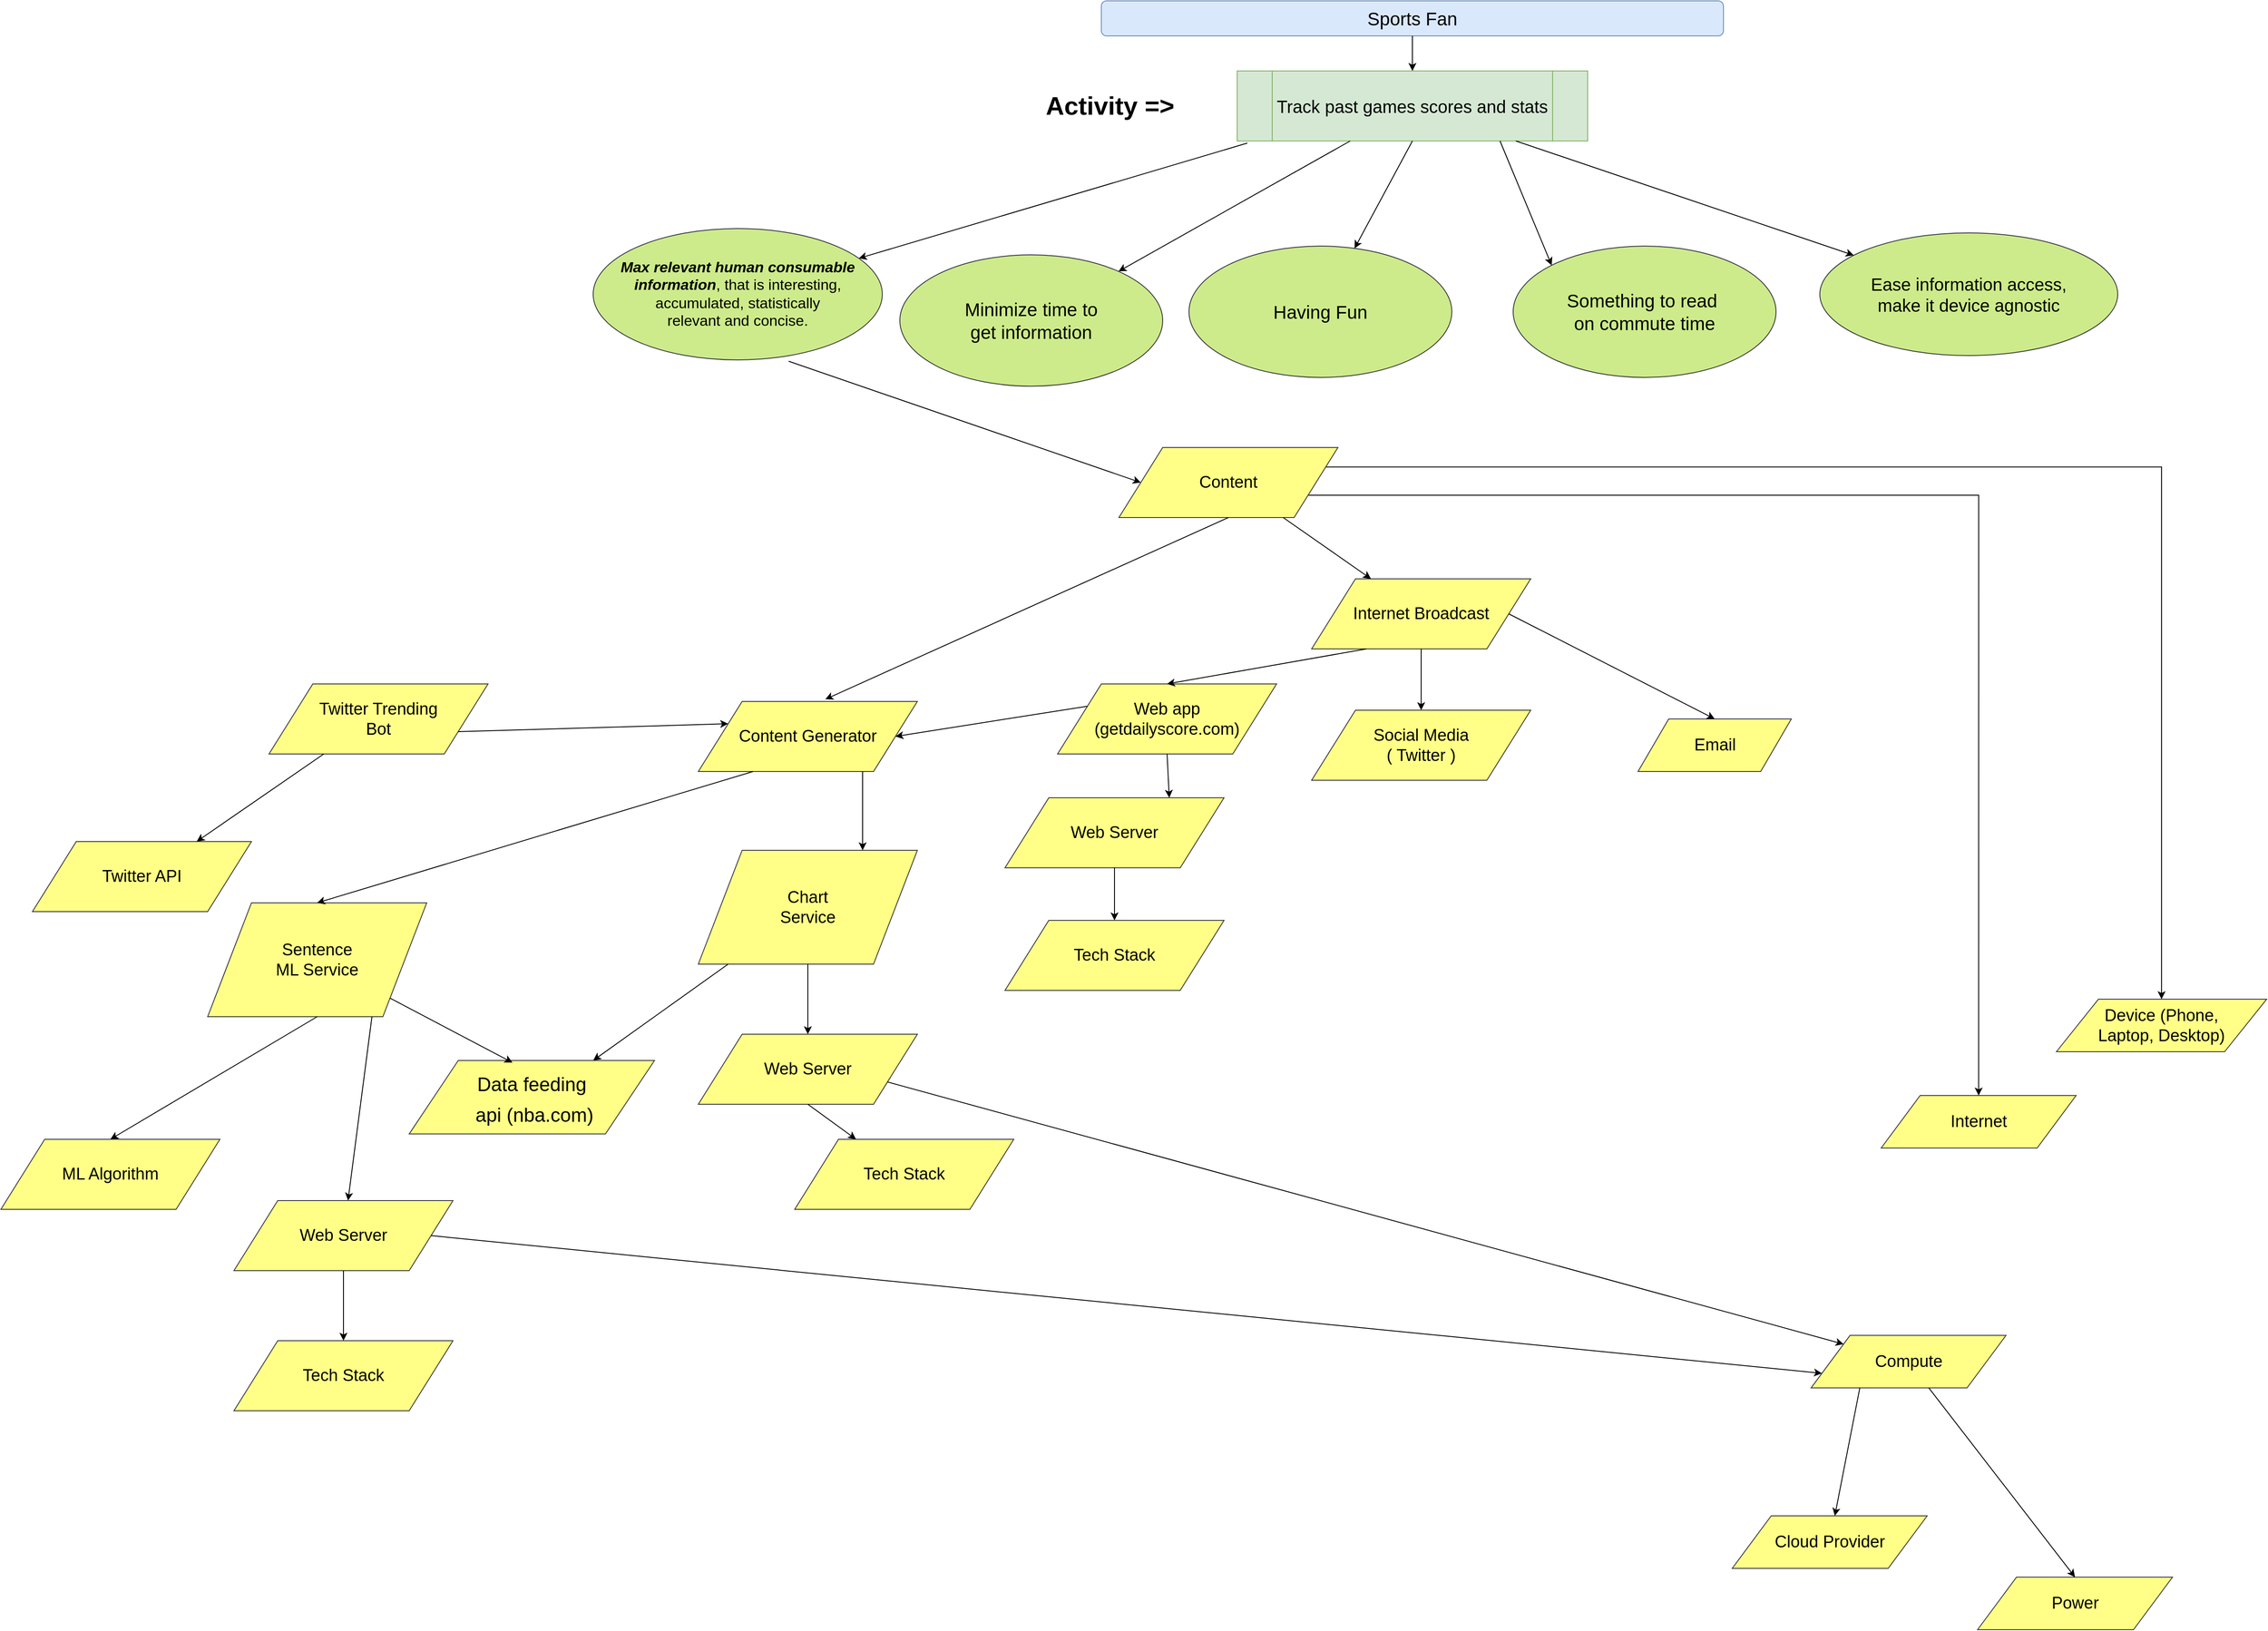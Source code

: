 <mxfile version="12.5.5" type="device"><diagram name="Page-1" id="42789a77-a242-8287-6e28-9cd8cfd52e62"><mxGraphModel dx="3656" dy="1946" grid="1" gridSize="10" guides="1" tooltips="1" connect="1" arrows="1" fold="1" page="1" pageScale="1" pageWidth="1100" pageHeight="850" background="#ffffff" math="0" shadow="0"><root><mxCell id="0"/><mxCell id="1" parent="0"/><mxCell id="Sqfoyh81WpPyErl1hCWX-1" value="Sports Fan" style="rounded=1;whiteSpace=wrap;html=1;fillColor=#dae8fc;strokeColor=#6c8ebf;fontSize=21;" parent="1" vertex="1"><mxGeometry x="440" y="-810" width="710" height="40" as="geometry"/></mxCell><mxCell id="Sqfoyh81WpPyErl1hCWX-2" value="Activity =&amp;gt;" style="text;html=1;strokeColor=none;fillColor=none;align=center;verticalAlign=middle;whiteSpace=wrap;rounded=0;fontStyle=1;fontSize=29;" parent="1" vertex="1"><mxGeometry x="320" y="-722.5" width="260" height="65" as="geometry"/></mxCell><mxCell id="Sqfoyh81WpPyErl1hCWX-3" value="Track past games scores and stats" style="shape=process;whiteSpace=wrap;html=1;backgroundOutline=1;fillColor=#d5e8d4;strokeColor=#82b366;fontSize=20;fontStyle=0" parent="1" vertex="1"><mxGeometry x="595" y="-730" width="400" height="80" as="geometry"/></mxCell><mxCell id="Sqfoyh81WpPyErl1hCWX-4" value="&lt;span style=&quot;font-size: 17px&quot;&gt;&lt;b style=&quot;font-style: italic ; font-size: 17px&quot;&gt;Max relevant human consumable &lt;br&gt;information&lt;/b&gt;&lt;/span&gt;, that is interesting, accumulated, statistically &lt;br&gt;relevant and concise." style="ellipse;whiteSpace=wrap;html=1;fillColor=#cdeb8b;strokeColor=#36393d;fontSize=17;" parent="1" vertex="1"><mxGeometry x="-140" y="-550" width="330" height="150" as="geometry"/></mxCell><mxCell id="Sqfoyh81WpPyErl1hCWX-7" value="Minimize time to &lt;br&gt;get information" style="ellipse;whiteSpace=wrap;html=1;fillColor=#cdeb8b;strokeColor=#36393d;fontSize=21;" parent="1" vertex="1"><mxGeometry x="210" y="-520" width="300" height="150" as="geometry"/></mxCell><mxCell id="Sqfoyh81WpPyErl1hCWX-8" value="Ease information access, &lt;br&gt;make it device agnostic" style="ellipse;whiteSpace=wrap;html=1;fillColor=#cdeb8b;strokeColor=#36393d;fontSize=20;" parent="1" vertex="1"><mxGeometry x="1260" y="-545" width="340" height="140" as="geometry"/></mxCell><mxCell id="Sqfoyh81WpPyErl1hCWX-10" value="" style="endArrow=classic;html=1;exitX=0.029;exitY=1.03;exitDx=0;exitDy=0;exitPerimeter=0;" parent="1" source="Sqfoyh81WpPyErl1hCWX-3" target="Sqfoyh81WpPyErl1hCWX-4" edge="1"><mxGeometry width="50" height="50" relative="1" as="geometry"><mxPoint x="280" y="-350" as="sourcePoint"/><mxPoint x="70" y="-40" as="targetPoint"/></mxGeometry></mxCell><mxCell id="Sqfoyh81WpPyErl1hCWX-11" value="" style="endArrow=classic;html=1;" parent="1" source="Sqfoyh81WpPyErl1hCWX-3" target="Sqfoyh81WpPyErl1hCWX-7" edge="1"><mxGeometry width="50" height="50" relative="1" as="geometry"><mxPoint x="10" y="-110" as="sourcePoint"/><mxPoint x="60" y="-160" as="targetPoint"/></mxGeometry></mxCell><mxCell id="Sqfoyh81WpPyErl1hCWX-12" value="" style="endArrow=classic;html=1;" parent="1" source="Sqfoyh81WpPyErl1hCWX-3" target="Sqfoyh81WpPyErl1hCWX-8" edge="1"><mxGeometry width="50" height="50" relative="1" as="geometry"><mxPoint x="10" y="-110" as="sourcePoint"/><mxPoint x="60" y="-160" as="targetPoint"/></mxGeometry></mxCell><mxCell id="Sqfoyh81WpPyErl1hCWX-14" value="" style="endArrow=classic;html=1;fontSize=19;" parent="1" source="Sqfoyh81WpPyErl1hCWX-1" target="Sqfoyh81WpPyErl1hCWX-3" edge="1"><mxGeometry width="50" height="50" relative="1" as="geometry"><mxPoint x="50" y="-410" as="sourcePoint"/><mxPoint x="100" y="-460" as="targetPoint"/></mxGeometry></mxCell><mxCell id="Sqfoyh81WpPyErl1hCWX-27" value="Email" style="shape=parallelogram;perimeter=parallelogramPerimeter;whiteSpace=wrap;html=1;fontSize=19;fillColor=#ffff88;strokeColor=#36393d;" parent="1" vertex="1"><mxGeometry x="1052.5" y="10" width="175" height="60" as="geometry"/></mxCell><mxCell id="Sqfoyh81WpPyErl1hCWX-29" value="Device (Phone, &lt;br&gt;Laptop, Desktop)" style="shape=parallelogram;perimeter=parallelogramPerimeter;whiteSpace=wrap;html=1;fontSize=19;fillColor=#ffff88;strokeColor=#36393d;" parent="1" vertex="1"><mxGeometry x="1530" y="330" width="240" height="60" as="geometry"/></mxCell><mxCell id="Sqfoyh81WpPyErl1hCWX-30" value="Internet" style="shape=parallelogram;perimeter=parallelogramPerimeter;whiteSpace=wrap;html=1;fontSize=19;fillColor=#ffff88;strokeColor=#36393d;" parent="1" vertex="1"><mxGeometry x="1330" y="440" width="222.5" height="60" as="geometry"/></mxCell><mxCell id="Sqfoyh81WpPyErl1hCWX-59" value="&lt;font style=&quot;font-size: 22px&quot;&gt;Data feeding&lt;br&gt;&amp;nbsp;api (nba.com)&lt;/font&gt;" style="shape=parallelogram;perimeter=parallelogramPerimeter;whiteSpace=wrap;html=1;fontSize=29;fillColor=#ffff88;strokeColor=#36393d;" parent="1" vertex="1"><mxGeometry x="-350" y="400" width="280" height="83.91" as="geometry"/></mxCell><mxCell id="lyD-HpiRpPjOEnl6V3W5-5" value="Web app &lt;br&gt;(getdailyscore.com)" style="shape=parallelogram;perimeter=parallelogramPerimeter;whiteSpace=wrap;html=1;fontSize=19;fillColor=#ffff88;strokeColor=#36393d;" parent="1" vertex="1"><mxGeometry x="390" y="-30" width="250" height="80" as="geometry"/></mxCell><mxCell id="IzNHaIqhkJBboBlYr7tV-2" value="Having Fun" style="ellipse;whiteSpace=wrap;html=1;fillColor=#cdeb8b;strokeColor=#36393d;fontSize=21;" parent="1" vertex="1"><mxGeometry x="540" y="-530" width="300" height="150" as="geometry"/></mxCell><mxCell id="IzNHaIqhkJBboBlYr7tV-6" value="Something to read&amp;nbsp;&lt;br&gt;on commute time" style="ellipse;whiteSpace=wrap;html=1;fillColor=#cdeb8b;strokeColor=#36393d;fontSize=21;" parent="1" vertex="1"><mxGeometry x="910" y="-530" width="300" height="150" as="geometry"/></mxCell><mxCell id="IzNHaIqhkJBboBlYr7tV-8" value="" style="endArrow=classic;html=1;exitX=0.5;exitY=1;exitDx=0;exitDy=0;" parent="1" source="Sqfoyh81WpPyErl1hCWX-3" target="IzNHaIqhkJBboBlYr7tV-2" edge="1"><mxGeometry width="50" height="50" relative="1" as="geometry"><mxPoint x="110" y="-190" as="sourcePoint"/><mxPoint x="160" y="-240" as="targetPoint"/></mxGeometry></mxCell><mxCell id="IzNHaIqhkJBboBlYr7tV-10" value="" style="endArrow=classic;html=1;exitX=0.75;exitY=1;exitDx=0;exitDy=0;entryX=0;entryY=0;entryDx=0;entryDy=0;" parent="1" source="Sqfoyh81WpPyErl1hCWX-3" target="IzNHaIqhkJBboBlYr7tV-6" edge="1"><mxGeometry width="50" height="50" relative="1" as="geometry"><mxPoint x="750" y="-230" as="sourcePoint"/><mxPoint x="800" y="-280" as="targetPoint"/></mxGeometry></mxCell><mxCell id="IzNHaIqhkJBboBlYr7tV-52" style="edgeStyle=orthogonalEdgeStyle;rounded=0;orthogonalLoop=1;jettySize=auto;html=1;exitX=1;exitY=0.25;exitDx=0;exitDy=0;entryX=0.5;entryY=0;entryDx=0;entryDy=0;" parent="1" source="IzNHaIqhkJBboBlYr7tV-11" target="Sqfoyh81WpPyErl1hCWX-29" edge="1"><mxGeometry relative="1" as="geometry"/></mxCell><mxCell id="IzNHaIqhkJBboBlYr7tV-54" style="edgeStyle=orthogonalEdgeStyle;rounded=0;orthogonalLoop=1;jettySize=auto;html=1;exitX=1;exitY=0.75;exitDx=0;exitDy=0;entryX=0.5;entryY=0;entryDx=0;entryDy=0;" parent="1" source="IzNHaIqhkJBboBlYr7tV-11" target="Sqfoyh81WpPyErl1hCWX-30" edge="1"><mxGeometry relative="1" as="geometry"/></mxCell><mxCell id="IzNHaIqhkJBboBlYr7tV-11" value="Content" style="shape=parallelogram;perimeter=parallelogramPerimeter;whiteSpace=wrap;html=1;fontSize=19;fillColor=#ffff88;strokeColor=#36393d;" parent="1" vertex="1"><mxGeometry x="460" y="-300" width="250" height="80" as="geometry"/></mxCell><mxCell id="IzNHaIqhkJBboBlYr7tV-13" value="Internet Broadcast" style="shape=parallelogram;perimeter=parallelogramPerimeter;whiteSpace=wrap;html=1;fontSize=19;fillColor=#ffff88;strokeColor=#36393d;" parent="1" vertex="1"><mxGeometry x="680" y="-150" width="250" height="80" as="geometry"/></mxCell><mxCell id="IzNHaIqhkJBboBlYr7tV-14" value="Social Media &lt;br&gt;( Twitter )" style="shape=parallelogram;perimeter=parallelogramPerimeter;whiteSpace=wrap;html=1;fontSize=19;fillColor=#ffff88;strokeColor=#36393d;" parent="1" vertex="1"><mxGeometry x="680" width="250" height="80" as="geometry"/></mxCell><mxCell id="IzNHaIqhkJBboBlYr7tV-16" value="Content Generator" style="shape=parallelogram;perimeter=parallelogramPerimeter;whiteSpace=wrap;html=1;fontSize=19;fillColor=#ffff88;strokeColor=#36393d;" parent="1" vertex="1"><mxGeometry x="-20" y="-10" width="250" height="80" as="geometry"/></mxCell><mxCell id="IzNHaIqhkJBboBlYr7tV-17" value="Chart&lt;br&gt;Service" style="shape=parallelogram;perimeter=parallelogramPerimeter;whiteSpace=wrap;html=1;fontSize=19;fillColor=#ffff88;strokeColor=#36393d;" parent="1" vertex="1"><mxGeometry x="-20" y="160" width="250" height="130" as="geometry"/></mxCell><mxCell id="IzNHaIqhkJBboBlYr7tV-19" value="Web Server" style="shape=parallelogram;perimeter=parallelogramPerimeter;whiteSpace=wrap;html=1;fontSize=19;fillColor=#ffff88;strokeColor=#36393d;" parent="1" vertex="1"><mxGeometry x="330" y="100" width="250" height="80" as="geometry"/></mxCell><mxCell id="IzNHaIqhkJBboBlYr7tV-20" value="Tech Stack" style="shape=parallelogram;perimeter=parallelogramPerimeter;whiteSpace=wrap;html=1;fontSize=19;fillColor=#ffff88;strokeColor=#36393d;" parent="1" vertex="1"><mxGeometry x="330" y="240" width="250" height="80" as="geometry"/></mxCell><mxCell id="IzNHaIqhkJBboBlYr7tV-21" value="Web Server" style="shape=parallelogram;perimeter=parallelogramPerimeter;whiteSpace=wrap;html=1;fontSize=19;fillColor=#ffff88;strokeColor=#36393d;" parent="1" vertex="1"><mxGeometry x="-20" y="370" width="250" height="80" as="geometry"/></mxCell><mxCell id="IzNHaIqhkJBboBlYr7tV-22" value="Tech Stack" style="shape=parallelogram;perimeter=parallelogramPerimeter;whiteSpace=wrap;html=1;fontSize=19;fillColor=#ffff88;strokeColor=#36393d;" parent="1" vertex="1"><mxGeometry x="90" y="490" width="250" height="80" as="geometry"/></mxCell><mxCell id="IzNHaIqhkJBboBlYr7tV-24" value="Compute" style="shape=parallelogram;perimeter=parallelogramPerimeter;whiteSpace=wrap;html=1;fontSize=19;fillColor=#ffff88;strokeColor=#36393d;" parent="1" vertex="1"><mxGeometry x="1250" y="713.91" width="222.5" height="60" as="geometry"/></mxCell><mxCell id="IzNHaIqhkJBboBlYr7tV-25" value="Power" style="shape=parallelogram;perimeter=parallelogramPerimeter;whiteSpace=wrap;html=1;fontSize=19;fillColor=#ffff88;strokeColor=#36393d;" parent="1" vertex="1"><mxGeometry x="1440" y="990" width="222.5" height="60" as="geometry"/></mxCell><mxCell id="IzNHaIqhkJBboBlYr7tV-26" value="Sentence &lt;br&gt;ML Service" style="shape=parallelogram;perimeter=parallelogramPerimeter;whiteSpace=wrap;html=1;fontSize=19;fillColor=#ffff88;strokeColor=#36393d;" parent="1" vertex="1"><mxGeometry x="-580" y="220" width="250" height="130" as="geometry"/></mxCell><mxCell id="IzNHaIqhkJBboBlYr7tV-32" value="Web Server" style="shape=parallelogram;perimeter=parallelogramPerimeter;whiteSpace=wrap;html=1;fontSize=19;fillColor=#ffff88;strokeColor=#36393d;" parent="1" vertex="1"><mxGeometry x="-550" y="560" width="250" height="80" as="geometry"/></mxCell><mxCell id="IzNHaIqhkJBboBlYr7tV-28" value="Tech Stack" style="shape=parallelogram;perimeter=parallelogramPerimeter;whiteSpace=wrap;html=1;fontSize=19;fillColor=#ffff88;strokeColor=#36393d;" parent="1" vertex="1"><mxGeometry x="-550" y="720.0" width="250" height="80" as="geometry"/></mxCell><mxCell id="IzNHaIqhkJBboBlYr7tV-29" value="Twitter Trending&lt;br&gt;Bot" style="shape=parallelogram;perimeter=parallelogramPerimeter;whiteSpace=wrap;html=1;fontSize=19;fillColor=#ffff88;strokeColor=#36393d;" parent="1" vertex="1"><mxGeometry x="-510" y="-30" width="250" height="80" as="geometry"/></mxCell><mxCell id="IzNHaIqhkJBboBlYr7tV-34" value="ML Algorithm" style="shape=parallelogram;perimeter=parallelogramPerimeter;whiteSpace=wrap;html=1;fontSize=19;fillColor=#ffff88;strokeColor=#36393d;" parent="1" vertex="1"><mxGeometry x="-816" y="490" width="250" height="80" as="geometry"/></mxCell><mxCell id="IzNHaIqhkJBboBlYr7tV-37" value="Twitter API" style="shape=parallelogram;perimeter=parallelogramPerimeter;whiteSpace=wrap;html=1;fontSize=19;fillColor=#ffff88;strokeColor=#36393d;" parent="1" vertex="1"><mxGeometry x="-780" y="150" width="250" height="80" as="geometry"/></mxCell><mxCell id="IzNHaIqhkJBboBlYr7tV-43" value="" style="endArrow=classic;html=1;exitX=0.676;exitY=1.01;exitDx=0;exitDy=0;exitPerimeter=0;entryX=0;entryY=0.5;entryDx=0;entryDy=0;" parent="1" source="Sqfoyh81WpPyErl1hCWX-4" target="IzNHaIqhkJBboBlYr7tV-11" edge="1"><mxGeometry width="50" height="50" relative="1" as="geometry"><mxPoint x="100" y="-210" as="sourcePoint"/><mxPoint x="150" y="-260" as="targetPoint"/></mxGeometry></mxCell><mxCell id="IzNHaIqhkJBboBlYr7tV-44" value="" style="endArrow=classic;html=1;exitX=0.5;exitY=1;exitDx=0;exitDy=0;entryX=0.58;entryY=-0.031;entryDx=0;entryDy=0;entryPerimeter=0;" parent="1" source="IzNHaIqhkJBboBlYr7tV-11" target="IzNHaIqhkJBboBlYr7tV-16" edge="1"><mxGeometry width="50" height="50" relative="1" as="geometry"><mxPoint x="240" y="-140" as="sourcePoint"/><mxPoint x="290" y="-190" as="targetPoint"/></mxGeometry></mxCell><mxCell id="IzNHaIqhkJBboBlYr7tV-45" value="" style="endArrow=classic;html=1;exitX=0.75;exitY=1;exitDx=0;exitDy=0;" parent="1" source="IzNHaIqhkJBboBlYr7tV-11" target="IzNHaIqhkJBboBlYr7tV-13" edge="1"><mxGeometry width="50" height="50" relative="1" as="geometry"><mxPoint x="1250" y="-200" as="sourcePoint"/><mxPoint x="1300" y="-250" as="targetPoint"/></mxGeometry></mxCell><mxCell id="IzNHaIqhkJBboBlYr7tV-46" value="" style="endArrow=classic;html=1;exitX=0.5;exitY=1;exitDx=0;exitDy=0;" parent="1" source="IzNHaIqhkJBboBlYr7tV-13" target="IzNHaIqhkJBboBlYr7tV-14" edge="1"><mxGeometry width="50" height="50" relative="1" as="geometry"><mxPoint x="1200" y="-80" as="sourcePoint"/><mxPoint x="1250" y="-130" as="targetPoint"/></mxGeometry></mxCell><mxCell id="IzNHaIqhkJBboBlYr7tV-47" value="" style="endArrow=classic;html=1;exitX=1;exitY=0.5;exitDx=0;exitDy=0;entryX=0.5;entryY=0;entryDx=0;entryDy=0;" parent="1" source="IzNHaIqhkJBboBlYr7tV-13" target="Sqfoyh81WpPyErl1hCWX-27" edge="1"><mxGeometry width="50" height="50" relative="1" as="geometry"><mxPoint x="1120" y="-50" as="sourcePoint"/><mxPoint x="1170" y="-100" as="targetPoint"/></mxGeometry></mxCell><mxCell id="IzNHaIqhkJBboBlYr7tV-48" value="" style="endArrow=classic;html=1;exitX=0.25;exitY=1;exitDx=0;exitDy=0;entryX=0.5;entryY=0;entryDx=0;entryDy=0;" parent="1" source="IzNHaIqhkJBboBlYr7tV-13" target="lyD-HpiRpPjOEnl6V3W5-5" edge="1"><mxGeometry width="50" height="50" relative="1" as="geometry"><mxPoint x="500" as="sourcePoint"/><mxPoint x="550" y="-50" as="targetPoint"/></mxGeometry></mxCell><mxCell id="IzNHaIqhkJBboBlYr7tV-49" value="" style="endArrow=classic;html=1;exitX=0.5;exitY=1;exitDx=0;exitDy=0;entryX=0.75;entryY=0;entryDx=0;entryDy=0;" parent="1" source="lyD-HpiRpPjOEnl6V3W5-5" target="IzNHaIqhkJBboBlYr7tV-19" edge="1"><mxGeometry width="50" height="50" relative="1" as="geometry"><mxPoint x="800" y="340" as="sourcePoint"/><mxPoint x="850" y="290" as="targetPoint"/></mxGeometry></mxCell><mxCell id="IzNHaIqhkJBboBlYr7tV-50" value="" style="endArrow=classic;html=1;exitX=0.5;exitY=1;exitDx=0;exitDy=0;entryX=0.5;entryY=0;entryDx=0;entryDy=0;" parent="1" source="IzNHaIqhkJBboBlYr7tV-19" target="IzNHaIqhkJBboBlYr7tV-20" edge="1"><mxGeometry width="50" height="50" relative="1" as="geometry"><mxPoint x="780" y="450" as="sourcePoint"/><mxPoint x="830" y="400" as="targetPoint"/></mxGeometry></mxCell><mxCell id="IzNHaIqhkJBboBlYr7tV-55" value="" style="endArrow=classic;html=1;exitX=0.25;exitY=1;exitDx=0;exitDy=0;entryX=0.5;entryY=0;entryDx=0;entryDy=0;" parent="1" source="IzNHaIqhkJBboBlYr7tV-16" target="IzNHaIqhkJBboBlYr7tV-26" edge="1"><mxGeometry width="50" height="50" relative="1" as="geometry"><mxPoint x="-620" y="310" as="sourcePoint"/><mxPoint x="-570" y="260" as="targetPoint"/></mxGeometry></mxCell><mxCell id="IzNHaIqhkJBboBlYr7tV-56" value="" style="endArrow=classic;html=1;exitX=0.75;exitY=1;exitDx=0;exitDy=0;entryX=0.75;entryY=0;entryDx=0;entryDy=0;" parent="1" source="IzNHaIqhkJBboBlYr7tV-16" target="IzNHaIqhkJBboBlYr7tV-17" edge="1"><mxGeometry width="50" height="50" relative="1" as="geometry"><mxPoint x="280" y="100" as="sourcePoint"/><mxPoint x="330" y="50" as="targetPoint"/></mxGeometry></mxCell><mxCell id="IzNHaIqhkJBboBlYr7tV-57" value="" style="endArrow=classic;html=1;exitX=0.5;exitY=1;exitDx=0;exitDy=0;" parent="1" source="IzNHaIqhkJBboBlYr7tV-17" target="IzNHaIqhkJBboBlYr7tV-21" edge="1"><mxGeometry width="50" height="50" relative="1" as="geometry"><mxPoint x="370" y="920" as="sourcePoint"/><mxPoint x="420" y="870" as="targetPoint"/></mxGeometry></mxCell><mxCell id="IzNHaIqhkJBboBlYr7tV-59" value="" style="endArrow=classic;html=1;exitX=0.5;exitY=1;exitDx=0;exitDy=0;entryX=0.5;entryY=0;entryDx=0;entryDy=0;" parent="1" source="IzNHaIqhkJBboBlYr7tV-26" target="IzNHaIqhkJBboBlYr7tV-34" edge="1"><mxGeometry width="50" height="50" relative="1" as="geometry"><mxPoint x="-530" y="910" as="sourcePoint"/><mxPoint x="-480" y="860" as="targetPoint"/></mxGeometry></mxCell><mxCell id="IzNHaIqhkJBboBlYr7tV-60" value="" style="endArrow=classic;html=1;exitX=0.75;exitY=1;exitDx=0;exitDy=0;" parent="1" source="IzNHaIqhkJBboBlYr7tV-26" target="IzNHaIqhkJBboBlYr7tV-32" edge="1"><mxGeometry width="50" height="50" relative="1" as="geometry"><mxPoint x="-550" y="900" as="sourcePoint"/><mxPoint x="-500" y="850" as="targetPoint"/></mxGeometry></mxCell><mxCell id="IzNHaIqhkJBboBlYr7tV-61" value="" style="endArrow=classic;html=1;exitX=0.25;exitY=1;exitDx=0;exitDy=0;entryX=0.75;entryY=0;entryDx=0;entryDy=0;" parent="1" source="IzNHaIqhkJBboBlYr7tV-29" target="IzNHaIqhkJBboBlYr7tV-37" edge="1"><mxGeometry width="50" height="50" relative="1" as="geometry"><mxPoint x="-860" y="770" as="sourcePoint"/><mxPoint x="-810" y="720" as="targetPoint"/></mxGeometry></mxCell><mxCell id="IzNHaIqhkJBboBlYr7tV-62" value="" style="endArrow=classic;html=1;entryX=0.5;entryY=0;entryDx=0;entryDy=0;" parent="1" source="IzNHaIqhkJBboBlYr7tV-32" target="IzNHaIqhkJBboBlYr7tV-28" edge="1"><mxGeometry width="50" height="50" relative="1" as="geometry"><mxPoint x="-300" y="980" as="sourcePoint"/><mxPoint x="-250" y="930" as="targetPoint"/></mxGeometry></mxCell><mxCell id="IzNHaIqhkJBboBlYr7tV-63" value="" style="endArrow=classic;html=1;exitX=0.5;exitY=1;exitDx=0;exitDy=0;" parent="1" source="IzNHaIqhkJBboBlYr7tV-21" target="IzNHaIqhkJBboBlYr7tV-22" edge="1"><mxGeometry width="50" height="50" relative="1" as="geometry"><mxPoint x="480" y="780" as="sourcePoint"/><mxPoint x="530" y="730" as="targetPoint"/></mxGeometry></mxCell><mxCell id="IzNHaIqhkJBboBlYr7tV-64" value="" style="endArrow=classic;html=1;exitX=1;exitY=0.75;exitDx=0;exitDy=0;entryX=0;entryY=0;entryDx=0;entryDy=0;" parent="1" source="IzNHaIqhkJBboBlYr7tV-21" target="IzNHaIqhkJBboBlYr7tV-24" edge="1"><mxGeometry width="50" height="50" relative="1" as="geometry"><mxPoint x="390" y="660" as="sourcePoint"/><mxPoint x="440" y="610" as="targetPoint"/></mxGeometry></mxCell><mxCell id="IzNHaIqhkJBboBlYr7tV-65" value="" style="endArrow=classic;html=1;exitX=1;exitY=0.5;exitDx=0;exitDy=0;entryX=0;entryY=0.75;entryDx=0;entryDy=0;" parent="1" source="IzNHaIqhkJBboBlYr7tV-32" target="IzNHaIqhkJBboBlYr7tV-24" edge="1"><mxGeometry width="50" height="50" relative="1" as="geometry"><mxPoint x="-10" y="630" as="sourcePoint"/><mxPoint x="190" y="690" as="targetPoint"/></mxGeometry></mxCell><mxCell id="IzNHaIqhkJBboBlYr7tV-66" value="Cloud Provider" style="shape=parallelogram;perimeter=parallelogramPerimeter;whiteSpace=wrap;html=1;fontSize=19;fillColor=#ffff88;strokeColor=#36393d;" parent="1" vertex="1"><mxGeometry x="1160" y="920" width="222.5" height="60" as="geometry"/></mxCell><mxCell id="IzNHaIqhkJBboBlYr7tV-69" value="" style="endArrow=classic;html=1;exitX=0.25;exitY=1;exitDx=0;exitDy=0;" parent="1" source="IzNHaIqhkJBboBlYr7tV-24" target="IzNHaIqhkJBboBlYr7tV-66" edge="1"><mxGeometry width="50" height="50" relative="1" as="geometry"><mxPoint x="930" y="940" as="sourcePoint"/><mxPoint x="980" y="890" as="targetPoint"/></mxGeometry></mxCell><mxCell id="IzNHaIqhkJBboBlYr7tV-70" value="" style="endArrow=classic;html=1;entryX=0.5;entryY=0;entryDx=0;entryDy=0;" parent="1" source="IzNHaIqhkJBboBlYr7tV-24" target="IzNHaIqhkJBboBlYr7tV-25" edge="1"><mxGeometry width="50" height="50" relative="1" as="geometry"><mxPoint x="1460" y="910" as="sourcePoint"/><mxPoint x="1510" y="860" as="targetPoint"/></mxGeometry></mxCell><mxCell id="fXYut_gXUxO2P41Z8ftH-6" value="" style="endArrow=classic;html=1;exitX=0;exitY=0.25;exitDx=0;exitDy=0;entryX=1;entryY=0.5;entryDx=0;entryDy=0;" edge="1" parent="1" source="lyD-HpiRpPjOEnl6V3W5-5" target="IzNHaIqhkJBboBlYr7tV-16"><mxGeometry width="50" height="50" relative="1" as="geometry"><mxPoint x="310" y="-10" as="sourcePoint"/><mxPoint x="360" y="-60" as="targetPoint"/></mxGeometry></mxCell><mxCell id="fXYut_gXUxO2P41Z8ftH-7" value="" style="endArrow=classic;html=1;exitX=1;exitY=0.75;exitDx=0;exitDy=0;entryX=0;entryY=0.25;entryDx=0;entryDy=0;" edge="1" parent="1" source="IzNHaIqhkJBboBlYr7tV-29" target="IzNHaIqhkJBboBlYr7tV-16"><mxGeometry width="50" height="50" relative="1" as="geometry"><mxPoint x="-110" y="-80" as="sourcePoint"/><mxPoint x="-60" y="-130" as="targetPoint"/></mxGeometry></mxCell><mxCell id="fXYut_gXUxO2P41Z8ftH-12" value="" style="endArrow=classic;html=1;entryX=0.421;entryY=0.029;entryDx=0;entryDy=0;entryPerimeter=0;" edge="1" parent="1" source="IzNHaIqhkJBboBlYr7tV-26" target="Sqfoyh81WpPyErl1hCWX-59"><mxGeometry width="50" height="50" relative="1" as="geometry"><mxPoint x="-220" y="350" as="sourcePoint"/><mxPoint x="-170" y="300" as="targetPoint"/></mxGeometry></mxCell><mxCell id="fXYut_gXUxO2P41Z8ftH-13" value="" style="endArrow=classic;html=1;entryX=0.75;entryY=0;entryDx=0;entryDy=0;" edge="1" parent="1" source="IzNHaIqhkJBboBlYr7tV-17" target="Sqfoyh81WpPyErl1hCWX-59"><mxGeometry width="50" height="50" relative="1" as="geometry"><mxPoint x="-200" y="340" as="sourcePoint"/><mxPoint x="-150" y="290" as="targetPoint"/></mxGeometry></mxCell></root></mxGraphModel></diagram></mxfile>